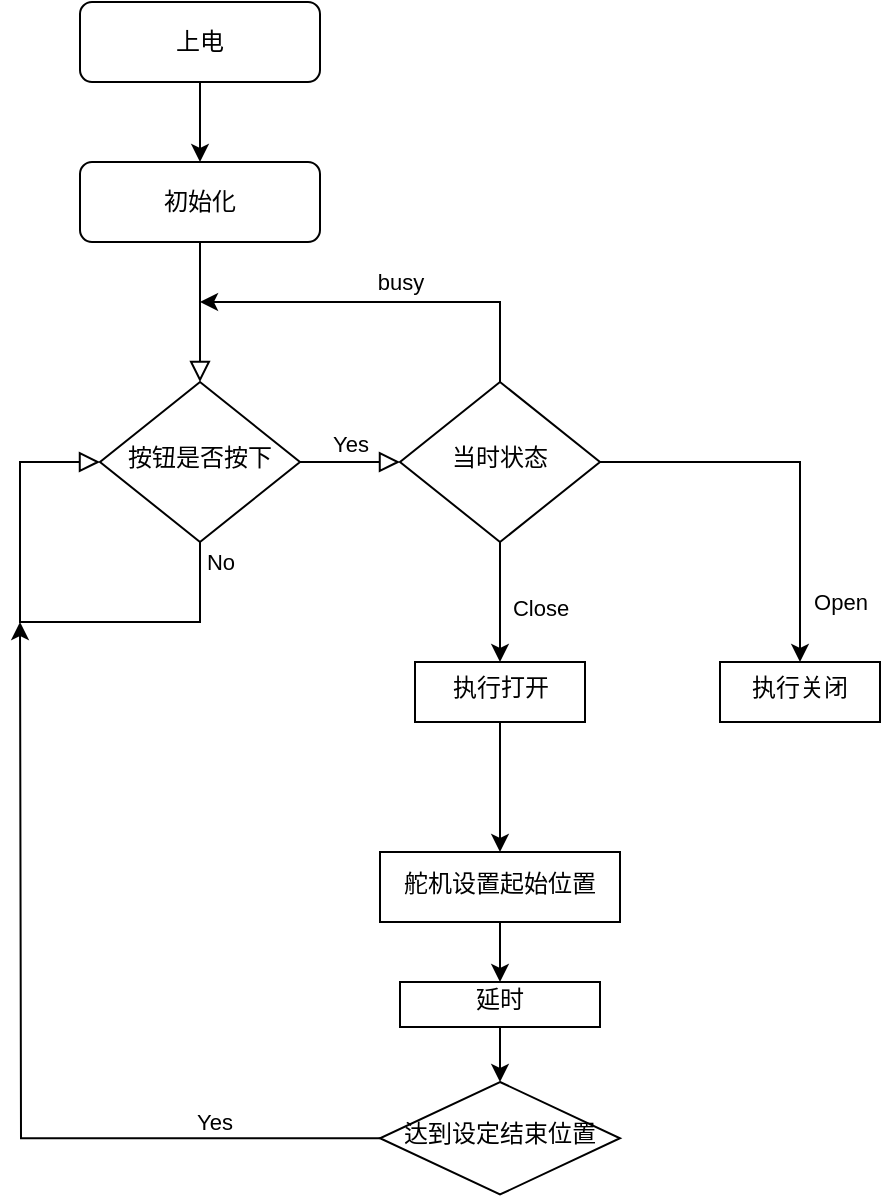 <mxfile version="14.2.7" type="github">
  <diagram id="C5RBs43oDa-KdzZeNtuy" name="Page-1">
    <mxGraphModel dx="981" dy="581" grid="1" gridSize="10" guides="1" tooltips="1" connect="1" arrows="1" fold="1" page="1" pageScale="1" pageWidth="827" pageHeight="1169" math="0" shadow="0">
      <root>
        <mxCell id="WIyWlLk6GJQsqaUBKTNV-0" />
        <mxCell id="WIyWlLk6GJQsqaUBKTNV-1" parent="WIyWlLk6GJQsqaUBKTNV-0" />
        <mxCell id="0bC_-t_Q4zFDjWK14RuH-0" value="" style="rounded=0;html=1;jettySize=auto;orthogonalLoop=1;fontSize=11;endArrow=block;endFill=0;endSize=8;strokeWidth=1;shadow=0;labelBackgroundColor=none;edgeStyle=orthogonalEdgeStyle;" edge="1" parent="WIyWlLk6GJQsqaUBKTNV-1" source="0bC_-t_Q4zFDjWK14RuH-1" target="0bC_-t_Q4zFDjWK14RuH-4">
          <mxGeometry relative="1" as="geometry" />
        </mxCell>
        <mxCell id="0bC_-t_Q4zFDjWK14RuH-1" value="初始化" style="rounded=1;whiteSpace=wrap;html=1;fontSize=12;glass=0;strokeWidth=1;shadow=0;" vertex="1" parent="WIyWlLk6GJQsqaUBKTNV-1">
          <mxGeometry x="160" y="100" width="120" height="40" as="geometry" />
        </mxCell>
        <mxCell id="0bC_-t_Q4zFDjWK14RuH-2" value="No" style="rounded=0;html=1;jettySize=auto;orthogonalLoop=1;fontSize=11;endArrow=block;endFill=0;endSize=8;strokeWidth=1;shadow=0;labelBackgroundColor=none;edgeStyle=orthogonalEdgeStyle;entryX=0;entryY=0.5;entryDx=0;entryDy=0;" edge="1" parent="WIyWlLk6GJQsqaUBKTNV-1" source="0bC_-t_Q4zFDjWK14RuH-4" target="0bC_-t_Q4zFDjWK14RuH-4">
          <mxGeometry x="-0.92" y="10" relative="1" as="geometry">
            <mxPoint as="offset" />
            <mxPoint x="220" y="400" as="targetPoint" />
            <Array as="points">
              <mxPoint x="220" y="330" />
              <mxPoint x="130" y="330" />
              <mxPoint x="130" y="250" />
            </Array>
          </mxGeometry>
        </mxCell>
        <mxCell id="0bC_-t_Q4zFDjWK14RuH-3" value="Yes" style="edgeStyle=orthogonalEdgeStyle;rounded=0;html=1;jettySize=auto;orthogonalLoop=1;fontSize=11;endArrow=block;endFill=0;endSize=8;strokeWidth=1;shadow=0;labelBackgroundColor=none;" edge="1" parent="WIyWlLk6GJQsqaUBKTNV-1" source="0bC_-t_Q4zFDjWK14RuH-4">
          <mxGeometry y="10" relative="1" as="geometry">
            <mxPoint as="offset" />
            <mxPoint x="320" y="250" as="targetPoint" />
          </mxGeometry>
        </mxCell>
        <mxCell id="0bC_-t_Q4zFDjWK14RuH-4" value="按钮是否按下" style="rhombus;whiteSpace=wrap;html=1;shadow=0;fontFamily=Helvetica;fontSize=12;align=center;strokeWidth=1;spacing=6;spacingTop=-4;" vertex="1" parent="WIyWlLk6GJQsqaUBKTNV-1">
          <mxGeometry x="170" y="210" width="100" height="80" as="geometry" />
        </mxCell>
        <mxCell id="0bC_-t_Q4zFDjWK14RuH-5" value="" style="edgeStyle=orthogonalEdgeStyle;rounded=0;orthogonalLoop=1;jettySize=auto;html=1;entryX=0.5;entryY=0;entryDx=0;entryDy=0;" edge="1" parent="WIyWlLk6GJQsqaUBKTNV-1" source="0bC_-t_Q4zFDjWK14RuH-6" target="0bC_-t_Q4zFDjWK14RuH-1">
          <mxGeometry relative="1" as="geometry">
            <mxPoint x="270" y="90" as="targetPoint" />
          </mxGeometry>
        </mxCell>
        <mxCell id="0bC_-t_Q4zFDjWK14RuH-6" value="上电" style="rounded=1;whiteSpace=wrap;html=1;fontSize=12;glass=0;strokeWidth=1;shadow=0;" vertex="1" parent="WIyWlLk6GJQsqaUBKTNV-1">
          <mxGeometry x="160" y="20" width="120" height="40" as="geometry" />
        </mxCell>
        <mxCell id="0bC_-t_Q4zFDjWK14RuH-7" value="" style="edgeStyle=orthogonalEdgeStyle;rounded=0;orthogonalLoop=1;jettySize=auto;html=1;" edge="1" parent="WIyWlLk6GJQsqaUBKTNV-1" source="0bC_-t_Q4zFDjWK14RuH-13" target="0bC_-t_Q4zFDjWK14RuH-14">
          <mxGeometry relative="1" as="geometry" />
        </mxCell>
        <mxCell id="0bC_-t_Q4zFDjWK14RuH-8" value="Open" style="edgeLabel;html=1;align=center;verticalAlign=middle;resizable=0;points=[];" vertex="1" connectable="0" parent="0bC_-t_Q4zFDjWK14RuH-7">
          <mxGeometry x="-0.253" y="2" relative="1" as="geometry">
            <mxPoint x="45.18" y="71.97" as="offset" />
          </mxGeometry>
        </mxCell>
        <mxCell id="0bC_-t_Q4zFDjWK14RuH-9" value="" style="edgeStyle=orthogonalEdgeStyle;rounded=0;orthogonalLoop=1;jettySize=auto;html=1;exitX=0.5;exitY=1;exitDx=0;exitDy=0;" edge="1" parent="WIyWlLk6GJQsqaUBKTNV-1" source="0bC_-t_Q4zFDjWK14RuH-13" target="0bC_-t_Q4zFDjWK14RuH-16">
          <mxGeometry relative="1" as="geometry">
            <Array as="points">
              <mxPoint x="370" y="340" />
            </Array>
          </mxGeometry>
        </mxCell>
        <mxCell id="0bC_-t_Q4zFDjWK14RuH-10" value="Close" style="edgeLabel;html=1;align=center;verticalAlign=middle;resizable=0;points=[];" vertex="1" connectable="0" parent="0bC_-t_Q4zFDjWK14RuH-9">
          <mxGeometry x="-0.147" relative="1" as="geometry">
            <mxPoint x="20" y="7.62" as="offset" />
          </mxGeometry>
        </mxCell>
        <mxCell id="0bC_-t_Q4zFDjWK14RuH-11" value="" style="edgeStyle=orthogonalEdgeStyle;rounded=0;orthogonalLoop=1;jettySize=auto;html=1;" edge="1" parent="WIyWlLk6GJQsqaUBKTNV-1" source="0bC_-t_Q4zFDjWK14RuH-13">
          <mxGeometry relative="1" as="geometry">
            <mxPoint x="220" y="170" as="targetPoint" />
            <Array as="points">
              <mxPoint x="370" y="170" />
              <mxPoint x="220" y="170" />
            </Array>
          </mxGeometry>
        </mxCell>
        <mxCell id="0bC_-t_Q4zFDjWK14RuH-12" value="busy" style="edgeLabel;html=1;align=center;verticalAlign=middle;resizable=0;points=[];" vertex="1" connectable="0" parent="0bC_-t_Q4zFDjWK14RuH-11">
          <mxGeometry x="-0.242" y="1" relative="1" as="geometry">
            <mxPoint x="-18" y="-11" as="offset" />
          </mxGeometry>
        </mxCell>
        <mxCell id="0bC_-t_Q4zFDjWK14RuH-13" value="当时状态" style="rhombus;whiteSpace=wrap;html=1;shadow=0;fontFamily=Helvetica;fontSize=12;align=center;strokeWidth=1;spacing=6;spacingTop=-4;" vertex="1" parent="WIyWlLk6GJQsqaUBKTNV-1">
          <mxGeometry x="320" y="210" width="100" height="80" as="geometry" />
        </mxCell>
        <mxCell id="0bC_-t_Q4zFDjWK14RuH-14" value="执行关闭" style="whiteSpace=wrap;html=1;shadow=0;strokeWidth=1;spacing=6;spacingTop=-4;" vertex="1" parent="WIyWlLk6GJQsqaUBKTNV-1">
          <mxGeometry x="480" y="350" width="80" height="30" as="geometry" />
        </mxCell>
        <mxCell id="0bC_-t_Q4zFDjWK14RuH-15" value="" style="edgeStyle=orthogonalEdgeStyle;rounded=0;orthogonalLoop=1;jettySize=auto;html=1;" edge="1" parent="WIyWlLk6GJQsqaUBKTNV-1" source="0bC_-t_Q4zFDjWK14RuH-16" target="0bC_-t_Q4zFDjWK14RuH-18">
          <mxGeometry relative="1" as="geometry" />
        </mxCell>
        <mxCell id="0bC_-t_Q4zFDjWK14RuH-16" value="执行打开" style="whiteSpace=wrap;html=1;shadow=0;strokeWidth=1;spacing=6;spacingTop=-4;" vertex="1" parent="WIyWlLk6GJQsqaUBKTNV-1">
          <mxGeometry x="327.5" y="350" width="85" height="30" as="geometry" />
        </mxCell>
        <mxCell id="0bC_-t_Q4zFDjWK14RuH-17" value="" style="edgeStyle=orthogonalEdgeStyle;rounded=0;orthogonalLoop=1;jettySize=auto;html=1;" edge="1" parent="WIyWlLk6GJQsqaUBKTNV-1" source="0bC_-t_Q4zFDjWK14RuH-18" target="0bC_-t_Q4zFDjWK14RuH-20">
          <mxGeometry relative="1" as="geometry" />
        </mxCell>
        <mxCell id="0bC_-t_Q4zFDjWK14RuH-18" value="舵机设置起始位置" style="whiteSpace=wrap;html=1;shadow=0;strokeWidth=1;spacing=6;spacingTop=-4;" vertex="1" parent="WIyWlLk6GJQsqaUBKTNV-1">
          <mxGeometry x="310" y="445" width="120" height="35" as="geometry" />
        </mxCell>
        <mxCell id="0bC_-t_Q4zFDjWK14RuH-19" value="" style="edgeStyle=orthogonalEdgeStyle;rounded=0;orthogonalLoop=1;jettySize=auto;html=1;" edge="1" parent="WIyWlLk6GJQsqaUBKTNV-1" source="0bC_-t_Q4zFDjWK14RuH-20" target="0bC_-t_Q4zFDjWK14RuH-23">
          <mxGeometry relative="1" as="geometry" />
        </mxCell>
        <mxCell id="0bC_-t_Q4zFDjWK14RuH-20" value="延时" style="whiteSpace=wrap;html=1;shadow=0;strokeWidth=1;spacing=6;spacingTop=-4;" vertex="1" parent="WIyWlLk6GJQsqaUBKTNV-1">
          <mxGeometry x="320" y="510" width="100" height="22.5" as="geometry" />
        </mxCell>
        <mxCell id="0bC_-t_Q4zFDjWK14RuH-21" value="" style="edgeStyle=orthogonalEdgeStyle;rounded=0;orthogonalLoop=1;jettySize=auto;html=1;" edge="1" parent="WIyWlLk6GJQsqaUBKTNV-1" source="0bC_-t_Q4zFDjWK14RuH-23">
          <mxGeometry relative="1" as="geometry">
            <mxPoint x="130" y="330" as="targetPoint" />
          </mxGeometry>
        </mxCell>
        <mxCell id="0bC_-t_Q4zFDjWK14RuH-22" value="Yes" style="edgeLabel;html=1;align=center;verticalAlign=middle;resizable=0;points=[];" vertex="1" connectable="0" parent="0bC_-t_Q4zFDjWK14RuH-21">
          <mxGeometry x="-0.618" y="1" relative="1" as="geometry">
            <mxPoint y="-9.14" as="offset" />
          </mxGeometry>
        </mxCell>
        <mxCell id="0bC_-t_Q4zFDjWK14RuH-23" value="达到设定结束位置" style="rhombus;whiteSpace=wrap;html=1;shadow=0;strokeWidth=1;spacing=6;spacingTop=-4;" vertex="1" parent="WIyWlLk6GJQsqaUBKTNV-1">
          <mxGeometry x="310" y="560" width="120" height="56.25" as="geometry" />
        </mxCell>
      </root>
    </mxGraphModel>
  </diagram>
</mxfile>
